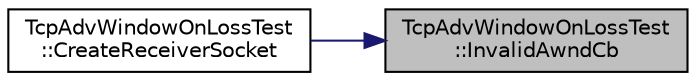digraph "TcpAdvWindowOnLossTest::InvalidAwndCb"
{
 // LATEX_PDF_SIZE
  edge [fontname="Helvetica",fontsize="10",labelfontname="Helvetica",labelfontsize="10"];
  node [fontname="Helvetica",fontsize="10",shape=record];
  rankdir="RL";
  Node1 [label="TcpAdvWindowOnLossTest\l::InvalidAwndCb",height=0.2,width=0.4,color="black", fillcolor="grey75", style="filled", fontcolor="black",tooltip="Callback called for the update of the awnd."];
  Node1 -> Node2 [dir="back",color="midnightblue",fontsize="10",style="solid",fontname="Helvetica"];
  Node2 [label="TcpAdvWindowOnLossTest\l::CreateReceiverSocket",height=0.2,width=0.4,color="black", fillcolor="white", style="filled",URL="$class_tcp_adv_window_on_loss_test.html#a2284c05ea7fd107cbf0edcfc22a2f860",tooltip="Create and install the socket to install on the receiver."];
}
